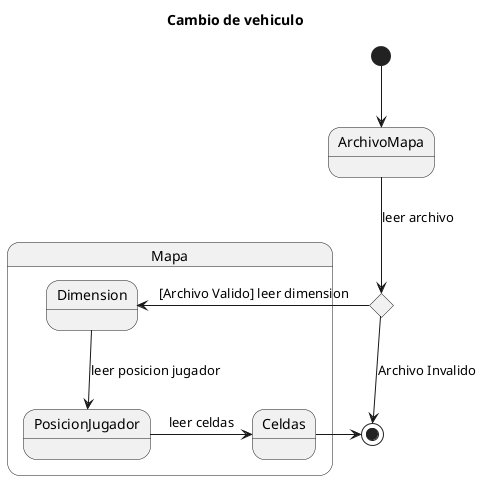 @startuml
title Cambio de vehiculo

[*] --> ArchivoMapa
state Mapa {
    state Dimension
    state PosicionJugador
    state Celdas
}
state existe <<choice>>
ArchivoMapa --> existe : leer archivo
existe -l-> Dimension : [Archivo Valido] leer dimension
existe --> [*] : Archivo Invalido
Dimension --> PosicionJugador : leer posicion jugador
PosicionJugador -> Celdas : leer celdas
Celdas -r-> [*]
@enduml